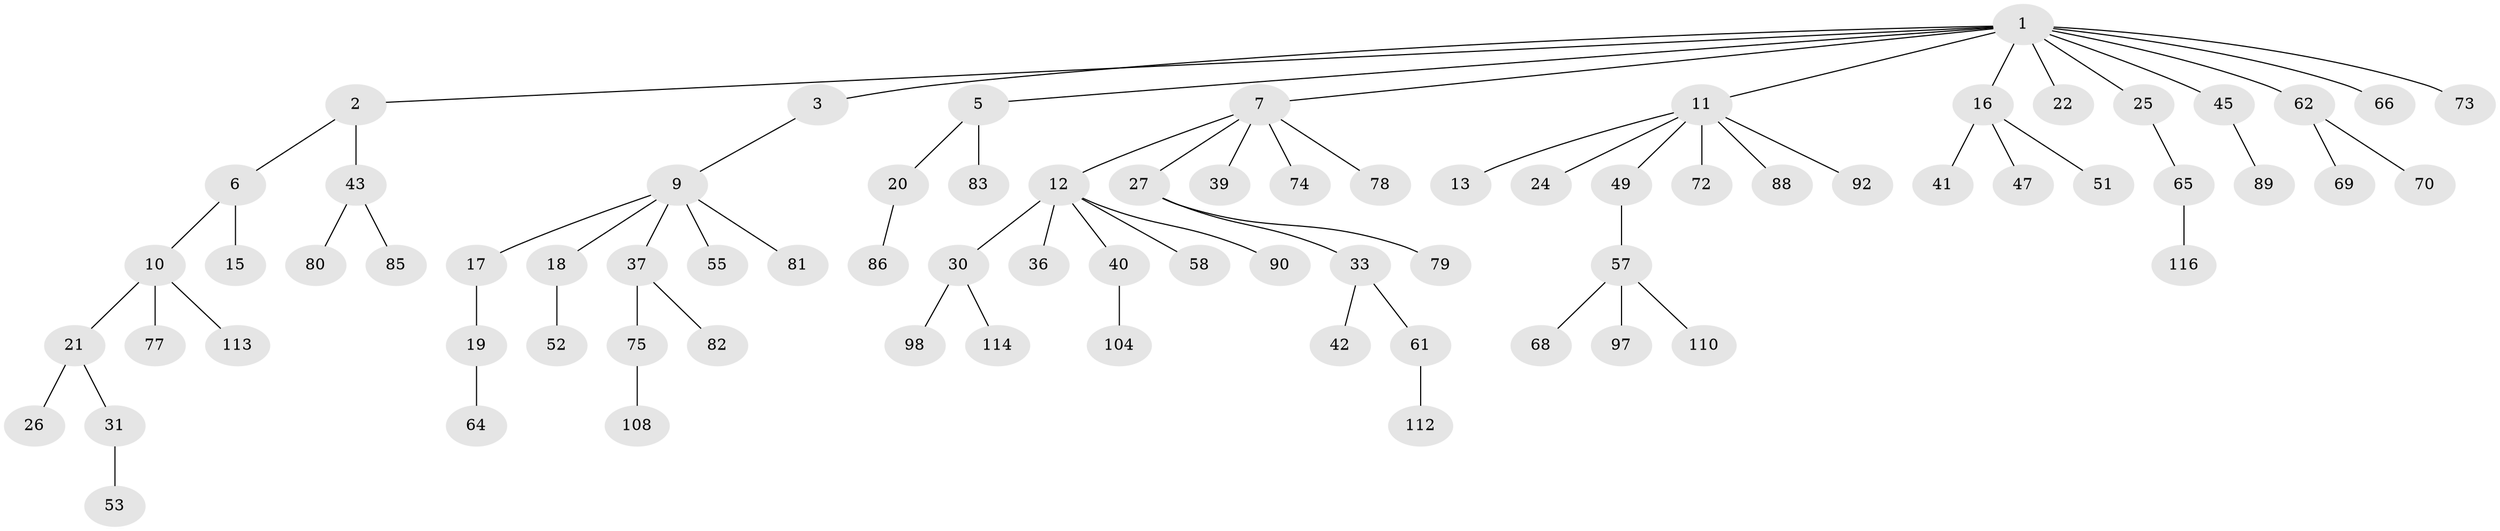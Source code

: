 // Generated by graph-tools (version 1.1) at 2025/24/03/03/25 07:24:06]
// undirected, 76 vertices, 75 edges
graph export_dot {
graph [start="1"]
  node [color=gray90,style=filled];
  1 [super="+4"];
  2 [super="+100"];
  3 [super="+60"];
  5 [super="+38"];
  6 [super="+29"];
  7 [super="+8"];
  9 [super="+46"];
  10 [super="+54"];
  11 [super="+14"];
  12 [super="+28"];
  13;
  15 [super="+71"];
  16 [super="+94"];
  17;
  18 [super="+44"];
  19 [super="+32"];
  20 [super="+23"];
  21 [super="+48"];
  22;
  24;
  25 [super="+96"];
  26;
  27;
  30 [super="+35"];
  31 [super="+91"];
  33 [super="+34"];
  36;
  37;
  39;
  40 [super="+109"];
  41 [super="+106"];
  42;
  43 [super="+50"];
  45 [super="+56"];
  47;
  49 [super="+67"];
  51;
  52 [super="+105"];
  53;
  55;
  57 [super="+59"];
  58;
  61;
  62 [super="+63"];
  64 [super="+76"];
  65 [super="+103"];
  66;
  68;
  69;
  70 [super="+102"];
  72;
  73;
  74;
  75 [super="+84"];
  77 [super="+117"];
  78 [super="+93"];
  79 [super="+95"];
  80 [super="+107"];
  81;
  82 [super="+87"];
  83 [super="+99"];
  85 [super="+111"];
  86;
  88;
  89;
  90 [super="+118"];
  92;
  97;
  98 [super="+101"];
  104;
  108;
  110;
  112 [super="+115"];
  113;
  114;
  116;
  1 -- 2;
  1 -- 3;
  1 -- 5;
  1 -- 7;
  1 -- 16;
  1 -- 22;
  1 -- 25;
  1 -- 66;
  1 -- 73;
  1 -- 11;
  1 -- 45;
  1 -- 62;
  2 -- 6;
  2 -- 43;
  3 -- 9;
  5 -- 20;
  5 -- 83;
  6 -- 10;
  6 -- 15;
  7 -- 12;
  7 -- 39;
  7 -- 74;
  7 -- 27;
  7 -- 78;
  9 -- 17;
  9 -- 18;
  9 -- 37;
  9 -- 55;
  9 -- 81;
  10 -- 21;
  10 -- 113;
  10 -- 77;
  11 -- 13;
  11 -- 24;
  11 -- 49;
  11 -- 72;
  11 -- 88;
  11 -- 92;
  12 -- 36;
  12 -- 40;
  12 -- 58;
  12 -- 90;
  12 -- 30;
  16 -- 41;
  16 -- 47;
  16 -- 51;
  17 -- 19;
  18 -- 52;
  19 -- 64;
  20 -- 86;
  21 -- 26;
  21 -- 31;
  25 -- 65;
  27 -- 33;
  27 -- 79;
  30 -- 98;
  30 -- 114;
  31 -- 53;
  33 -- 61;
  33 -- 42;
  37 -- 75;
  37 -- 82;
  40 -- 104;
  43 -- 80;
  43 -- 85;
  45 -- 89;
  49 -- 57;
  57 -- 68;
  57 -- 97;
  57 -- 110;
  61 -- 112;
  62 -- 70;
  62 -- 69;
  65 -- 116;
  75 -- 108;
}
